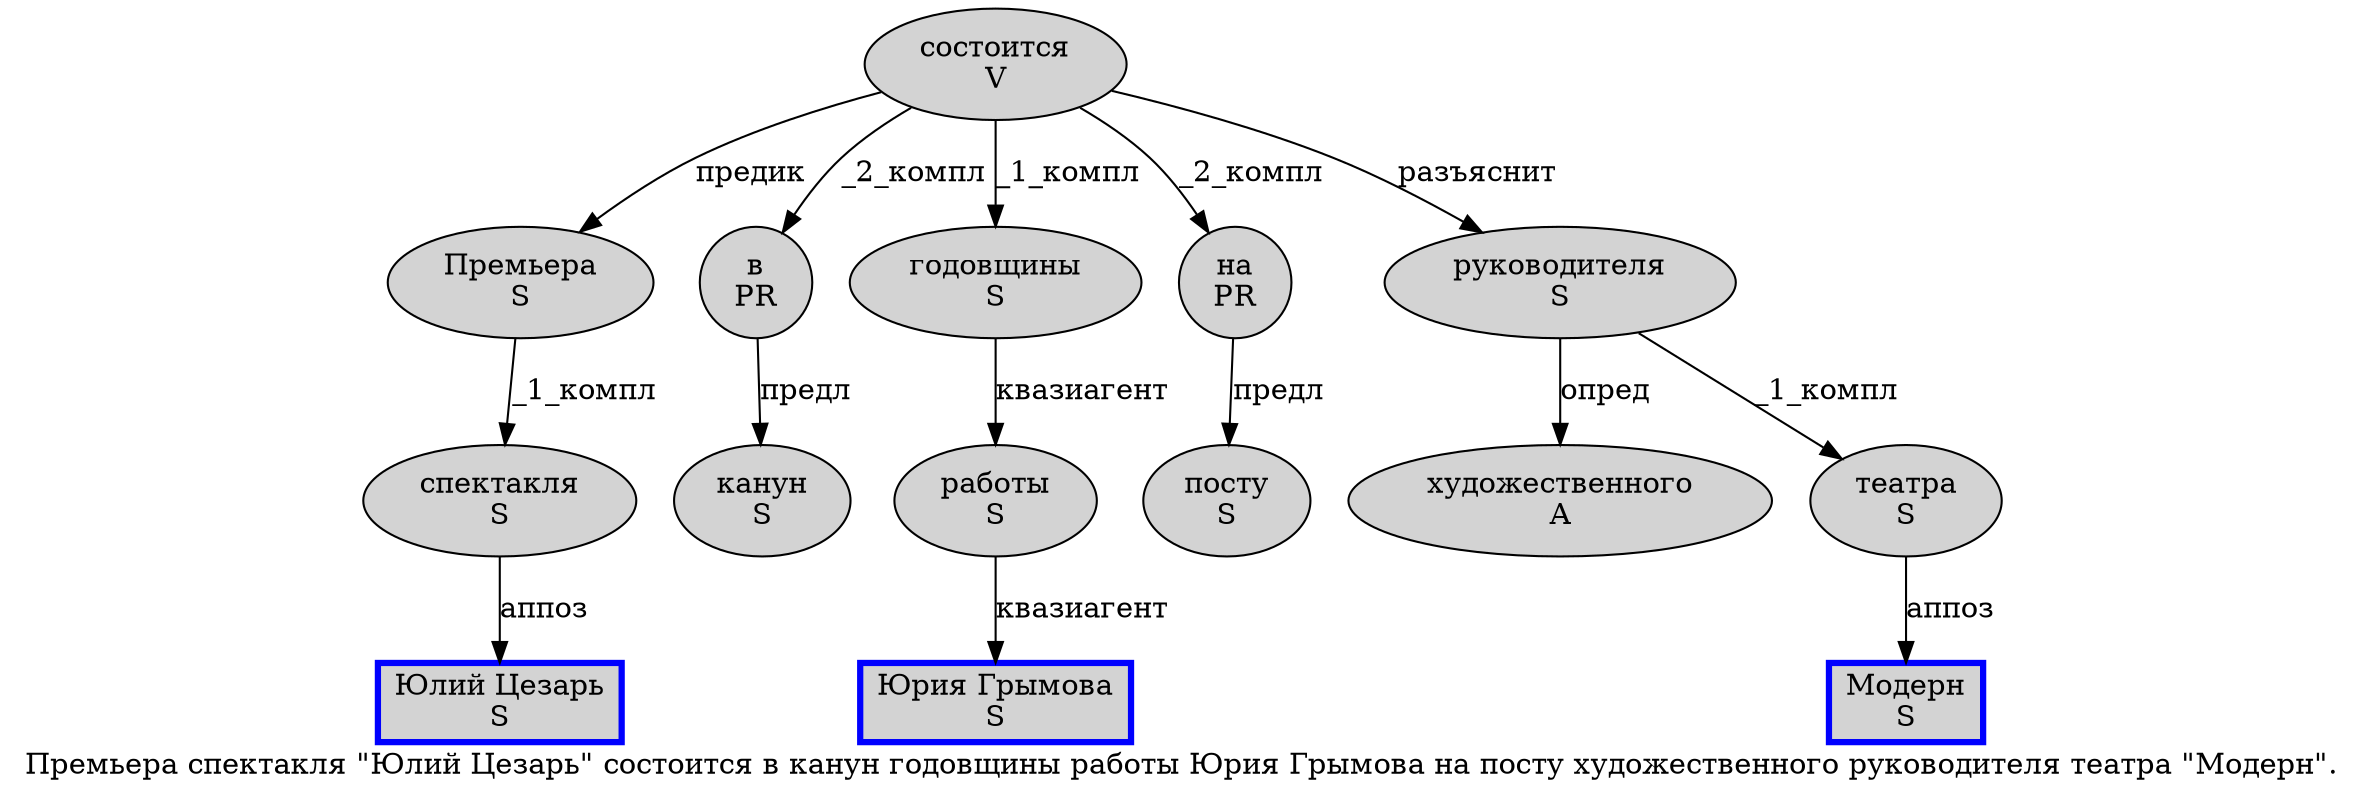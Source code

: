 digraph SENTENCE_234 {
	graph [label="Премьера спектакля \"Юлий Цезарь\" состоится в канун годовщины работы Юрия Грымова на посту художественного руководителя театра \"Модерн\"."]
	node [style=filled]
		0 [label="Премьера
S" color="" fillcolor=lightgray penwidth=1 shape=ellipse]
		1 [label="спектакля
S" color="" fillcolor=lightgray penwidth=1 shape=ellipse]
		3 [label="Юлий Цезарь
S" color=blue fillcolor=lightgray penwidth=3 shape=box]
		5 [label="состоится
V" color="" fillcolor=lightgray penwidth=1 shape=ellipse]
		6 [label="в
PR" color="" fillcolor=lightgray penwidth=1 shape=ellipse]
		7 [label="канун
S" color="" fillcolor=lightgray penwidth=1 shape=ellipse]
		8 [label="годовщины
S" color="" fillcolor=lightgray penwidth=1 shape=ellipse]
		9 [label="работы
S" color="" fillcolor=lightgray penwidth=1 shape=ellipse]
		10 [label="Юрия Грымова
S" color=blue fillcolor=lightgray penwidth=3 shape=box]
		11 [label="на
PR" color="" fillcolor=lightgray penwidth=1 shape=ellipse]
		12 [label="посту
S" color="" fillcolor=lightgray penwidth=1 shape=ellipse]
		13 [label="художественного
A" color="" fillcolor=lightgray penwidth=1 shape=ellipse]
		14 [label="руководителя
S" color="" fillcolor=lightgray penwidth=1 shape=ellipse]
		15 [label="театра
S" color="" fillcolor=lightgray penwidth=1 shape=ellipse]
		17 [label="Модерн
S" color=blue fillcolor=lightgray penwidth=3 shape=box]
			0 -> 1 [label="_1_компл"]
			14 -> 13 [label="опред"]
			14 -> 15 [label="_1_компл"]
			5 -> 0 [label="предик"]
			5 -> 6 [label="_2_компл"]
			5 -> 8 [label="_1_компл"]
			5 -> 11 [label="_2_компл"]
			5 -> 14 [label="разъяснит"]
			8 -> 9 [label="квазиагент"]
			11 -> 12 [label="предл"]
			9 -> 10 [label="квазиагент"]
			6 -> 7 [label="предл"]
			1 -> 3 [label="аппоз"]
			15 -> 17 [label="аппоз"]
}